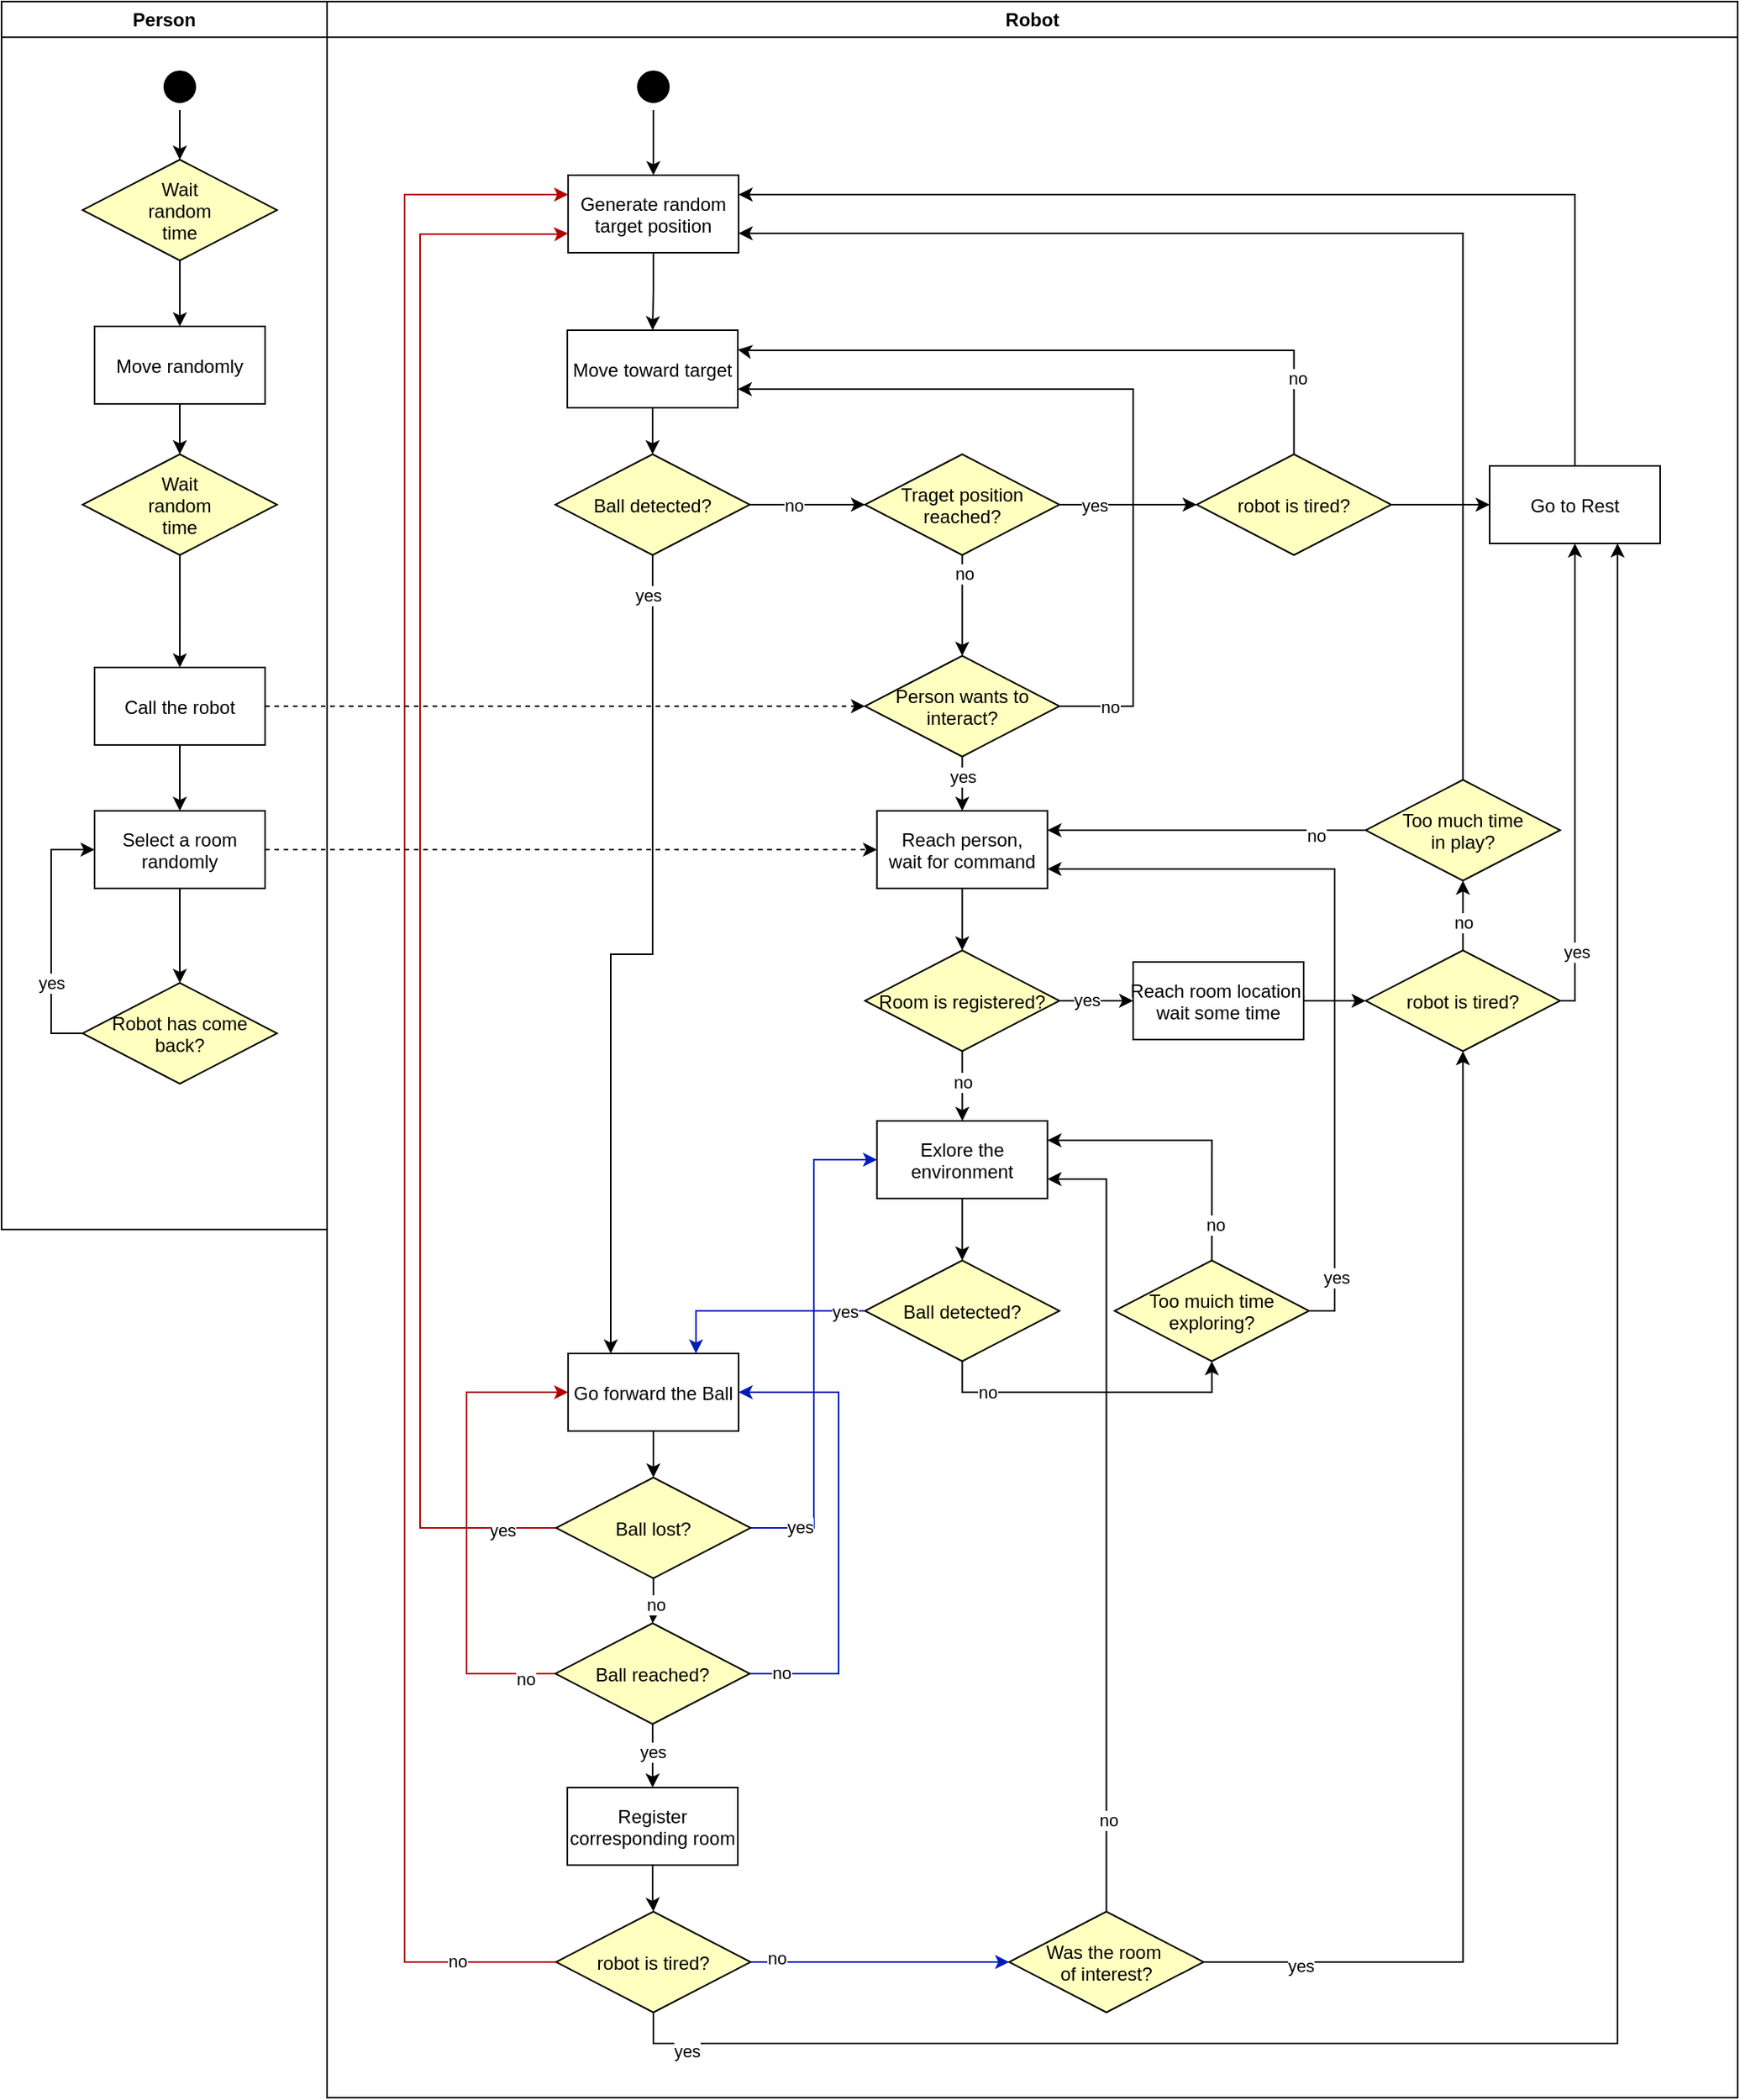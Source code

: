 <mxfile version="14.1.8" type="device"><diagram name="Page-1" id="e7e014a7-5840-1c2e-5031-d8a46d1fe8dd"><mxGraphModel dx="265" dy="168" grid="1" gridSize="10" guides="1" tooltips="1" connect="1" arrows="1" fold="1" page="1" pageScale="1" pageWidth="1169" pageHeight="826" background="#ffffff" math="0" shadow="0"><root><mxCell id="0"/><mxCell id="1" parent="0"/><mxCell id="2" value="Person" style="swimlane;whiteSpace=wrap" parent="1" vertex="1"><mxGeometry x="220" y="128" width="210" height="792" as="geometry"/></mxCell><mxCell id="u93sCTIXP9IwfvygOG7k-47" style="edgeStyle=orthogonalEdgeStyle;rounded=0;orthogonalLoop=1;jettySize=auto;html=1;entryX=0.5;entryY=0;entryDx=0;entryDy=0;strokeColor=#000000;" parent="2" source="5" target="u93sCTIXP9IwfvygOG7k-46" edge="1"><mxGeometry relative="1" as="geometry"/></mxCell><mxCell id="5" value="" style="ellipse;shape=startState;fillColor=#000000;strokeColor=#FFFFFF;" parent="2" vertex="1"><mxGeometry x="100" y="40" width="30" height="30" as="geometry"/></mxCell><mxCell id="QI_0OjDq5cKJTYRGlTHd-41" style="edgeStyle=orthogonalEdgeStyle;rounded=0;orthogonalLoop=1;jettySize=auto;html=1;entryX=0.5;entryY=0;entryDx=0;entryDy=0;" parent="2" source="7" target="QI_0OjDq5cKJTYRGlTHd-40" edge="1"><mxGeometry relative="1" as="geometry"/></mxCell><mxCell id="7" value="Move randomly" style="" parent="2" vertex="1"><mxGeometry x="60" y="209.5" width="110" height="50" as="geometry"/></mxCell><mxCell id="QI_0OjDq5cKJTYRGlTHd-43" style="edgeStyle=orthogonalEdgeStyle;rounded=0;orthogonalLoop=1;jettySize=auto;html=1;entryX=0.5;entryY=0;entryDx=0;entryDy=0;" parent="2" source="u93sCTIXP9IwfvygOG7k-46" target="7" edge="1"><mxGeometry relative="1" as="geometry"/></mxCell><mxCell id="u93sCTIXP9IwfvygOG7k-46" value="Wait&#10;random&#10;time" style="rhombus;fillColor=#ffffc0;container=1;" parent="2" vertex="1"><mxGeometry x="52.25" y="102" width="125.5" height="65" as="geometry"/></mxCell><mxCell id="XF4q6I9iEwC9yR-VUIsZ-241" style="edgeStyle=orthogonalEdgeStyle;rounded=0;orthogonalLoop=1;jettySize=auto;html=1;entryX=0.5;entryY=0;entryDx=0;entryDy=0;" edge="1" parent="2" source="QI_0OjDq5cKJTYRGlTHd-40" target="XF4q6I9iEwC9yR-VUIsZ-240"><mxGeometry relative="1" as="geometry"/></mxCell><mxCell id="QI_0OjDq5cKJTYRGlTHd-40" value="Wait&#10;random&#10;time" style="rhombus;fillColor=#ffffc0;container=1;" parent="2" vertex="1"><mxGeometry x="52.25" y="292" width="125.5" height="65" as="geometry"/></mxCell><mxCell id="XF4q6I9iEwC9yR-VUIsZ-240" value="Call the robot" style="" vertex="1" parent="2"><mxGeometry x="60" y="429.5" width="110" height="50" as="geometry"/></mxCell><mxCell id="XF4q6I9iEwC9yR-VUIsZ-247" style="edgeStyle=orthogonalEdgeStyle;rounded=0;orthogonalLoop=1;jettySize=auto;html=1;entryX=0.5;entryY=0;entryDx=0;entryDy=0;" edge="1" parent="2" source="XF4q6I9iEwC9yR-VUIsZ-243" target="XF4q6I9iEwC9yR-VUIsZ-246"><mxGeometry relative="1" as="geometry"/></mxCell><mxCell id="XF4q6I9iEwC9yR-VUIsZ-243" value="Select a room&#10;randomly" style="" vertex="1" parent="2"><mxGeometry x="60" y="522" width="110" height="50" as="geometry"/></mxCell><mxCell id="XF4q6I9iEwC9yR-VUIsZ-244" value="" style="edgeStyle=orthogonalEdgeStyle;rounded=0;orthogonalLoop=1;jettySize=auto;html=1;" edge="1" parent="2" source="XF4q6I9iEwC9yR-VUIsZ-240" target="XF4q6I9iEwC9yR-VUIsZ-243"><mxGeometry relative="1" as="geometry"/></mxCell><mxCell id="XF4q6I9iEwC9yR-VUIsZ-248" style="edgeStyle=orthogonalEdgeStyle;rounded=0;orthogonalLoop=1;jettySize=auto;html=1;entryX=0;entryY=0.5;entryDx=0;entryDy=0;" edge="1" parent="2" source="XF4q6I9iEwC9yR-VUIsZ-246" target="XF4q6I9iEwC9yR-VUIsZ-243"><mxGeometry relative="1" as="geometry"><Array as="points"><mxPoint x="32" y="666"/><mxPoint x="32" y="547"/></Array></mxGeometry></mxCell><mxCell id="XF4q6I9iEwC9yR-VUIsZ-249" value="yes" style="edgeLabel;html=1;align=center;verticalAlign=middle;resizable=0;points=[];" vertex="1" connectable="0" parent="XF4q6I9iEwC9yR-VUIsZ-248"><mxGeometry x="-0.523" relative="1" as="geometry"><mxPoint y="-12.75" as="offset"/></mxGeometry></mxCell><mxCell id="XF4q6I9iEwC9yR-VUIsZ-246" value="Robot has come&#10;back?" style="rhombus;fillColor=#ffffc0;container=1;" vertex="1" parent="2"><mxGeometry x="52.25" y="633" width="125.5" height="65" as="geometry"/></mxCell><mxCell id="3" value="Robot" style="swimlane;whiteSpace=wrap" parent="1" vertex="1"><mxGeometry x="430" y="128" width="910" height="1352" as="geometry"/></mxCell><mxCell id="XF4q6I9iEwC9yR-VUIsZ-171" style="edgeStyle=orthogonalEdgeStyle;rounded=0;orthogonalLoop=1;jettySize=auto;html=1;entryX=0.5;entryY=0;entryDx=0;entryDy=0;" edge="1" parent="3" source="13" target="XF4q6I9iEwC9yR-VUIsZ-170"><mxGeometry relative="1" as="geometry"/></mxCell><mxCell id="13" value="" style="ellipse;shape=startState;fillColor=#000000;strokeColor=#FFFFFF;" parent="3" vertex="1"><mxGeometry x="195.5" y="40" width="30" height="30" as="geometry"/></mxCell><mxCell id="XF4q6I9iEwC9yR-VUIsZ-228" style="edgeStyle=orthogonalEdgeStyle;rounded=0;orthogonalLoop=1;jettySize=auto;html=1;entryX=0.5;entryY=0;entryDx=0;entryDy=0;" edge="1" parent="3" source="15" target="XF4q6I9iEwC9yR-VUIsZ-143"><mxGeometry relative="1" as="geometry"/></mxCell><mxCell id="15" value="Move toward target" style="" parent="3" vertex="1"><mxGeometry x="155" y="212" width="110" height="50" as="geometry"/></mxCell><mxCell id="XF4q6I9iEwC9yR-VUIsZ-208" style="edgeStyle=orthogonalEdgeStyle;rounded=0;orthogonalLoop=1;jettySize=auto;html=1;entryX=0.25;entryY=0;entryDx=0;entryDy=0;" edge="1" parent="3" source="XF4q6I9iEwC9yR-VUIsZ-143" target="XF4q6I9iEwC9yR-VUIsZ-206"><mxGeometry relative="1" as="geometry"/></mxCell><mxCell id="XF4q6I9iEwC9yR-VUIsZ-209" value="yes" style="edgeLabel;html=1;align=center;verticalAlign=middle;resizable=0;points=[];" vertex="1" connectable="0" parent="XF4q6I9iEwC9yR-VUIsZ-208"><mxGeometry x="-0.906" y="-3" relative="1" as="geometry"><mxPoint as="offset"/></mxGeometry></mxCell><mxCell id="XF4q6I9iEwC9yR-VUIsZ-143" value="Ball detected?" style="rhombus;fillColor=#ffffc0;" vertex="1" parent="3"><mxGeometry x="147.25" y="292" width="125.5" height="65" as="geometry"/></mxCell><mxCell id="XF4q6I9iEwC9yR-VUIsZ-161" style="edgeStyle=orthogonalEdgeStyle;rounded=0;orthogonalLoop=1;jettySize=auto;html=1;entryX=0.5;entryY=0;entryDx=0;entryDy=0;" edge="1" parent="3" source="XF4q6I9iEwC9yR-VUIsZ-150" target="XF4q6I9iEwC9yR-VUIsZ-160"><mxGeometry relative="1" as="geometry"/></mxCell><mxCell id="XF4q6I9iEwC9yR-VUIsZ-163" value="yes" style="edgeLabel;html=1;align=center;verticalAlign=middle;resizable=0;points=[];" vertex="1" connectable="0" parent="XF4q6I9iEwC9yR-VUIsZ-161"><mxGeometry x="-0.355" relative="1" as="geometry"><mxPoint y="1" as="offset"/></mxGeometry></mxCell><mxCell id="XF4q6I9iEwC9yR-VUIsZ-168" style="edgeStyle=orthogonalEdgeStyle;rounded=0;orthogonalLoop=1;jettySize=auto;html=1;entryX=1;entryY=0.75;entryDx=0;entryDy=0;" edge="1" parent="3" source="XF4q6I9iEwC9yR-VUIsZ-150" target="15"><mxGeometry relative="1" as="geometry"><mxPoint x="350" y="262" as="targetPoint"/><Array as="points"><mxPoint x="520" y="455"/><mxPoint x="520" y="250"/><mxPoint x="265" y="250"/></Array></mxGeometry></mxCell><mxCell id="XF4q6I9iEwC9yR-VUIsZ-169" value="no" style="edgeLabel;html=1;align=center;verticalAlign=middle;resizable=0;points=[];" vertex="1" connectable="0" parent="XF4q6I9iEwC9yR-VUIsZ-168"><mxGeometry x="-0.874" relative="1" as="geometry"><mxPoint as="offset"/></mxGeometry></mxCell><mxCell id="XF4q6I9iEwC9yR-VUIsZ-150" value="Person wants to&#10;interact?" style="rhombus;fillColor=#ffffc0;" vertex="1" parent="3"><mxGeometry x="347" y="422" width="125.5" height="65" as="geometry"/></mxCell><mxCell id="XF4q6I9iEwC9yR-VUIsZ-159" style="edgeStyle=orthogonalEdgeStyle;rounded=0;orthogonalLoop=1;jettySize=auto;html=1;entryX=1;entryY=0.25;entryDx=0;entryDy=0;" edge="1" parent="3" source="XF4q6I9iEwC9yR-VUIsZ-157" target="XF4q6I9iEwC9yR-VUIsZ-170"><mxGeometry relative="1" as="geometry"><Array as="points"><mxPoint x="805" y="125"/></Array></mxGeometry></mxCell><mxCell id="XF4q6I9iEwC9yR-VUIsZ-157" value="Go to Rest" style="" vertex="1" parent="3"><mxGeometry x="750" y="299.5" width="110" height="50" as="geometry"/></mxCell><mxCell id="XF4q6I9iEwC9yR-VUIsZ-173" style="edgeStyle=orthogonalEdgeStyle;rounded=0;orthogonalLoop=1;jettySize=auto;html=1;entryX=0.5;entryY=0;entryDx=0;entryDy=0;" edge="1" parent="3" source="XF4q6I9iEwC9yR-VUIsZ-160" target="XF4q6I9iEwC9yR-VUIsZ-162"><mxGeometry relative="1" as="geometry"/></mxCell><mxCell id="XF4q6I9iEwC9yR-VUIsZ-160" value="Reach person,&#10;wait for command" style="" vertex="1" parent="3"><mxGeometry x="354.75" y="522" width="110" height="50" as="geometry"/></mxCell><mxCell id="XF4q6I9iEwC9yR-VUIsZ-175" style="edgeStyle=orthogonalEdgeStyle;rounded=0;orthogonalLoop=1;jettySize=auto;html=1;entryX=0;entryY=0.5;entryDx=0;entryDy=0;" edge="1" parent="3" source="XF4q6I9iEwC9yR-VUIsZ-162" target="XF4q6I9iEwC9yR-VUIsZ-174"><mxGeometry relative="1" as="geometry"/></mxCell><mxCell id="XF4q6I9iEwC9yR-VUIsZ-190" value="yes" style="edgeLabel;html=1;align=center;verticalAlign=middle;resizable=0;points=[];" vertex="1" connectable="0" parent="XF4q6I9iEwC9yR-VUIsZ-175"><mxGeometry x="-0.279" y="1" relative="1" as="geometry"><mxPoint as="offset"/></mxGeometry></mxCell><mxCell id="XF4q6I9iEwC9yR-VUIsZ-193" style="edgeStyle=orthogonalEdgeStyle;rounded=0;orthogonalLoop=1;jettySize=auto;html=1;" edge="1" parent="3" source="XF4q6I9iEwC9yR-VUIsZ-162" target="XF4q6I9iEwC9yR-VUIsZ-192"><mxGeometry relative="1" as="geometry"/></mxCell><mxCell id="XF4q6I9iEwC9yR-VUIsZ-194" value="no" style="edgeLabel;html=1;align=center;verticalAlign=middle;resizable=0;points=[];" vertex="1" connectable="0" parent="XF4q6I9iEwC9yR-VUIsZ-193"><mxGeometry x="-0.142" relative="1" as="geometry"><mxPoint as="offset"/></mxGeometry></mxCell><mxCell id="XF4q6I9iEwC9yR-VUIsZ-162" value="Room is registered?" style="rhombus;fillColor=#ffffc0;" vertex="1" parent="3"><mxGeometry x="347" y="612" width="125.5" height="65" as="geometry"/></mxCell><mxCell id="XF4q6I9iEwC9yR-VUIsZ-172" style="edgeStyle=orthogonalEdgeStyle;rounded=0;orthogonalLoop=1;jettySize=auto;html=1;" edge="1" parent="3" source="XF4q6I9iEwC9yR-VUIsZ-170" target="15"><mxGeometry relative="1" as="geometry"/></mxCell><mxCell id="XF4q6I9iEwC9yR-VUIsZ-170" value="Generate random&#10;target position" style="" vertex="1" parent="3"><mxGeometry x="155.5" y="112" width="110" height="50" as="geometry"/></mxCell><mxCell id="XF4q6I9iEwC9yR-VUIsZ-180" style="edgeStyle=orthogonalEdgeStyle;rounded=0;orthogonalLoop=1;jettySize=auto;html=1;entryX=0;entryY=0.5;entryDx=0;entryDy=0;" edge="1" parent="3" source="XF4q6I9iEwC9yR-VUIsZ-174" target="XF4q6I9iEwC9yR-VUIsZ-179"><mxGeometry relative="1" as="geometry"/></mxCell><mxCell id="XF4q6I9iEwC9yR-VUIsZ-174" value="Reach room location,&#10;wait some time" style="" vertex="1" parent="3"><mxGeometry x="520" y="619.5" width="110" height="50" as="geometry"/></mxCell><mxCell id="XF4q6I9iEwC9yR-VUIsZ-181" style="edgeStyle=orthogonalEdgeStyle;rounded=0;orthogonalLoop=1;jettySize=auto;html=1;exitX=1;exitY=0.5;exitDx=0;exitDy=0;" edge="1" parent="3" source="XF4q6I9iEwC9yR-VUIsZ-179" target="XF4q6I9iEwC9yR-VUIsZ-157"><mxGeometry relative="1" as="geometry"><Array as="points"><mxPoint x="805" y="644"/></Array></mxGeometry></mxCell><mxCell id="XF4q6I9iEwC9yR-VUIsZ-182" value="yes" style="edgeLabel;html=1;align=center;verticalAlign=middle;resizable=0;points=[];" vertex="1" connectable="0" parent="XF4q6I9iEwC9yR-VUIsZ-181"><mxGeometry x="-0.726" y="-1" relative="1" as="geometry"><mxPoint as="offset"/></mxGeometry></mxCell><mxCell id="XF4q6I9iEwC9yR-VUIsZ-184" style="edgeStyle=orthogonalEdgeStyle;rounded=0;orthogonalLoop=1;jettySize=auto;html=1;" edge="1" parent="3" source="XF4q6I9iEwC9yR-VUIsZ-179" target="XF4q6I9iEwC9yR-VUIsZ-183"><mxGeometry relative="1" as="geometry"><Array as="points"><mxPoint x="733" y="602"/><mxPoint x="733" y="602"/></Array></mxGeometry></mxCell><mxCell id="XF4q6I9iEwC9yR-VUIsZ-186" value="no" style="edgeLabel;html=1;align=center;verticalAlign=middle;resizable=0;points=[];" vertex="1" connectable="0" parent="XF4q6I9iEwC9yR-VUIsZ-184"><mxGeometry x="-0.174" relative="1" as="geometry"><mxPoint as="offset"/></mxGeometry></mxCell><mxCell id="XF4q6I9iEwC9yR-VUIsZ-179" value="robot is tired?" style="rhombus;fillColor=#ffffc0;" vertex="1" parent="3"><mxGeometry x="670" y="612" width="125.5" height="65" as="geometry"/></mxCell><mxCell id="XF4q6I9iEwC9yR-VUIsZ-185" style="edgeStyle=orthogonalEdgeStyle;rounded=0;orthogonalLoop=1;jettySize=auto;html=1;entryX=1;entryY=0.25;entryDx=0;entryDy=0;" edge="1" parent="3" source="XF4q6I9iEwC9yR-VUIsZ-183" target="XF4q6I9iEwC9yR-VUIsZ-160"><mxGeometry relative="1" as="geometry"/></mxCell><mxCell id="XF4q6I9iEwC9yR-VUIsZ-187" value="no" style="edgeLabel;html=1;align=center;verticalAlign=middle;resizable=0;points=[];" vertex="1" connectable="0" parent="XF4q6I9iEwC9yR-VUIsZ-185"><mxGeometry x="-0.681" y="3" relative="1" as="geometry"><mxPoint as="offset"/></mxGeometry></mxCell><mxCell id="XF4q6I9iEwC9yR-VUIsZ-229" style="edgeStyle=orthogonalEdgeStyle;rounded=0;orthogonalLoop=1;jettySize=auto;html=1;entryX=1;entryY=0.75;entryDx=0;entryDy=0;" edge="1" parent="3" source="XF4q6I9iEwC9yR-VUIsZ-183" target="XF4q6I9iEwC9yR-VUIsZ-170"><mxGeometry relative="1" as="geometry"><Array as="points"><mxPoint x="733" y="150"/></Array></mxGeometry></mxCell><mxCell id="XF4q6I9iEwC9yR-VUIsZ-183" value="Too much time&#10;in play?" style="rhombus;fillColor=#ffffc0;" vertex="1" parent="3"><mxGeometry x="670" y="502" width="125.5" height="65" as="geometry"/></mxCell><mxCell id="XF4q6I9iEwC9yR-VUIsZ-196" style="edgeStyle=orthogonalEdgeStyle;rounded=0;orthogonalLoop=1;jettySize=auto;html=1;entryX=0.5;entryY=0;entryDx=0;entryDy=0;" edge="1" parent="3" source="XF4q6I9iEwC9yR-VUIsZ-192" target="XF4q6I9iEwC9yR-VUIsZ-195"><mxGeometry relative="1" as="geometry"/></mxCell><mxCell id="XF4q6I9iEwC9yR-VUIsZ-192" value="Exlore the&#10;environment" style="" vertex="1" parent="3"><mxGeometry x="354.75" y="722" width="110" height="50" as="geometry"/></mxCell><mxCell id="XF4q6I9iEwC9yR-VUIsZ-207" style="edgeStyle=orthogonalEdgeStyle;rounded=0;orthogonalLoop=1;jettySize=auto;html=1;entryX=0.75;entryY=0;entryDx=0;entryDy=0;fillColor=#0050ef;strokeColor=#001DBC;" edge="1" parent="3" source="XF4q6I9iEwC9yR-VUIsZ-195" target="XF4q6I9iEwC9yR-VUIsZ-206"><mxGeometry relative="1" as="geometry"/></mxCell><mxCell id="XF4q6I9iEwC9yR-VUIsZ-210" value="yes" style="edgeLabel;html=1;align=center;verticalAlign=middle;resizable=0;points=[];" vertex="1" connectable="0" parent="XF4q6I9iEwC9yR-VUIsZ-207"><mxGeometry x="-0.409" y="-2" relative="1" as="geometry"><mxPoint x="27" y="2" as="offset"/></mxGeometry></mxCell><mxCell id="XF4q6I9iEwC9yR-VUIsZ-234" style="edgeStyle=orthogonalEdgeStyle;rounded=0;orthogonalLoop=1;jettySize=auto;html=1;entryX=0.5;entryY=1;entryDx=0;entryDy=0;" edge="1" parent="3" source="XF4q6I9iEwC9yR-VUIsZ-195" target="XF4q6I9iEwC9yR-VUIsZ-197"><mxGeometry relative="1" as="geometry"><Array as="points"><mxPoint x="410" y="897"/><mxPoint x="571" y="897"/></Array></mxGeometry></mxCell><mxCell id="XF4q6I9iEwC9yR-VUIsZ-235" value="no" style="edgeLabel;html=1;align=center;verticalAlign=middle;resizable=0;points=[];" vertex="1" connectable="0" parent="XF4q6I9iEwC9yR-VUIsZ-234"><mxGeometry x="-0.646" relative="1" as="geometry"><mxPoint as="offset"/></mxGeometry></mxCell><mxCell id="XF4q6I9iEwC9yR-VUIsZ-195" value="Ball detected?" style="rhombus;fillColor=#ffffc0;" vertex="1" parent="3"><mxGeometry x="347" y="812" width="125.5" height="65" as="geometry"/></mxCell><mxCell id="XF4q6I9iEwC9yR-VUIsZ-214" style="edgeStyle=orthogonalEdgeStyle;rounded=0;orthogonalLoop=1;jettySize=auto;html=1;entryX=0.5;entryY=0;entryDx=0;entryDy=0;" edge="1" parent="3" source="XF4q6I9iEwC9yR-VUIsZ-206" target="XF4q6I9iEwC9yR-VUIsZ-211"><mxGeometry relative="1" as="geometry"/></mxCell><mxCell id="XF4q6I9iEwC9yR-VUIsZ-206" value="Go forward the Ball" style="" vertex="1" parent="3"><mxGeometry x="155.5" y="872" width="110" height="50" as="geometry"/></mxCell><mxCell id="XF4q6I9iEwC9yR-VUIsZ-212" style="edgeStyle=orthogonalEdgeStyle;rounded=0;orthogonalLoop=1;jettySize=auto;html=1;entryX=0;entryY=0.5;entryDx=0;entryDy=0;fillColor=#0050ef;strokeColor=#001DBC;" edge="1" parent="3" source="XF4q6I9iEwC9yR-VUIsZ-211" target="XF4q6I9iEwC9yR-VUIsZ-192"><mxGeometry relative="1" as="geometry"/></mxCell><mxCell id="XF4q6I9iEwC9yR-VUIsZ-213" value="yes" style="edgeLabel;html=1;align=center;verticalAlign=middle;resizable=0;points=[];" vertex="1" connectable="0" parent="XF4q6I9iEwC9yR-VUIsZ-212"><mxGeometry x="-0.801" y="1" relative="1" as="geometry"><mxPoint as="offset"/></mxGeometry></mxCell><mxCell id="XF4q6I9iEwC9yR-VUIsZ-215" style="edgeStyle=orthogonalEdgeStyle;rounded=0;orthogonalLoop=1;jettySize=auto;html=1;entryX=0;entryY=0.75;entryDx=0;entryDy=0;fillColor=#e51400;strokeColor=#B20000;" edge="1" parent="3" source="XF4q6I9iEwC9yR-VUIsZ-211" target="XF4q6I9iEwC9yR-VUIsZ-170"><mxGeometry relative="1" as="geometry"><Array as="points"><mxPoint x="60" y="985"/><mxPoint x="60" y="150"/><mxPoint x="148" y="150"/></Array></mxGeometry></mxCell><mxCell id="XF4q6I9iEwC9yR-VUIsZ-216" value="yes" style="edgeLabel;html=1;align=center;verticalAlign=middle;resizable=0;points=[];" vertex="1" connectable="0" parent="XF4q6I9iEwC9yR-VUIsZ-215"><mxGeometry x="-0.93" y="1" relative="1" as="geometry"><mxPoint as="offset"/></mxGeometry></mxCell><mxCell id="XF4q6I9iEwC9yR-VUIsZ-218" style="edgeStyle=orthogonalEdgeStyle;rounded=0;orthogonalLoop=1;jettySize=auto;html=1;" edge="1" parent="3" source="XF4q6I9iEwC9yR-VUIsZ-211" target="XF4q6I9iEwC9yR-VUIsZ-217"><mxGeometry relative="1" as="geometry"/></mxCell><mxCell id="XF4q6I9iEwC9yR-VUIsZ-219" value="no" style="edgeLabel;html=1;align=center;verticalAlign=middle;resizable=0;points=[];" vertex="1" connectable="0" parent="XF4q6I9iEwC9yR-VUIsZ-218"><mxGeometry x="0.134" y="1" relative="1" as="geometry"><mxPoint as="offset"/></mxGeometry></mxCell><mxCell id="XF4q6I9iEwC9yR-VUIsZ-211" value="Ball lost?" style="rhombus;fillColor=#ffffc0;" vertex="1" parent="3"><mxGeometry x="147.75" y="952" width="125.5" height="65" as="geometry"/></mxCell><mxCell id="XF4q6I9iEwC9yR-VUIsZ-220" style="edgeStyle=orthogonalEdgeStyle;rounded=0;orthogonalLoop=1;jettySize=auto;html=1;entryX=1;entryY=0.5;entryDx=0;entryDy=0;fillColor=#0050ef;strokeColor=#001DBC;" edge="1" parent="3" source="XF4q6I9iEwC9yR-VUIsZ-217" target="XF4q6I9iEwC9yR-VUIsZ-206"><mxGeometry relative="1" as="geometry"><Array as="points"><mxPoint x="330" y="1079"/><mxPoint x="330" y="897"/></Array></mxGeometry></mxCell><mxCell id="XF4q6I9iEwC9yR-VUIsZ-221" value="no" style="edgeLabel;html=1;align=center;verticalAlign=middle;resizable=0;points=[];" vertex="1" connectable="0" parent="XF4q6I9iEwC9yR-VUIsZ-220"><mxGeometry x="-0.87" y="1" relative="1" as="geometry"><mxPoint as="offset"/></mxGeometry></mxCell><mxCell id="XF4q6I9iEwC9yR-VUIsZ-222" style="edgeStyle=orthogonalEdgeStyle;rounded=0;orthogonalLoop=1;jettySize=auto;html=1;entryX=0;entryY=0.5;entryDx=0;entryDy=0;fillColor=#e51400;strokeColor=#B20000;" edge="1" parent="3" source="XF4q6I9iEwC9yR-VUIsZ-217" target="XF4q6I9iEwC9yR-VUIsZ-206"><mxGeometry relative="1" as="geometry"><Array as="points"><mxPoint x="90" y="1079"/><mxPoint x="90" y="897"/></Array></mxGeometry></mxCell><mxCell id="XF4q6I9iEwC9yR-VUIsZ-223" value="no" style="edgeLabel;html=1;align=center;verticalAlign=middle;resizable=0;points=[];" vertex="1" connectable="0" parent="XF4q6I9iEwC9yR-VUIsZ-222"><mxGeometry x="-0.871" y="3" relative="1" as="geometry"><mxPoint as="offset"/></mxGeometry></mxCell><mxCell id="XF4q6I9iEwC9yR-VUIsZ-225" style="edgeStyle=orthogonalEdgeStyle;rounded=0;orthogonalLoop=1;jettySize=auto;html=1;" edge="1" parent="3" source="XF4q6I9iEwC9yR-VUIsZ-217" target="XF4q6I9iEwC9yR-VUIsZ-224"><mxGeometry relative="1" as="geometry"/></mxCell><mxCell id="XF4q6I9iEwC9yR-VUIsZ-226" value="yes" style="edgeLabel;html=1;align=center;verticalAlign=middle;resizable=0;points=[];" vertex="1" connectable="0" parent="XF4q6I9iEwC9yR-VUIsZ-225"><mxGeometry x="-0.283" relative="1" as="geometry"><mxPoint y="3" as="offset"/></mxGeometry></mxCell><mxCell id="XF4q6I9iEwC9yR-VUIsZ-217" value="Ball reached?" style="rhombus;fillColor=#ffffc0;" vertex="1" parent="3"><mxGeometry x="147.25" y="1046" width="125.5" height="65" as="geometry"/></mxCell><mxCell id="XF4q6I9iEwC9yR-VUIsZ-227" style="edgeStyle=orthogonalEdgeStyle;rounded=0;orthogonalLoop=1;jettySize=auto;html=1;entryX=0;entryY=0.25;entryDx=0;entryDy=0;exitX=0;exitY=0.5;exitDx=0;exitDy=0;fillColor=#e51400;strokeColor=#B20000;" edge="1" parent="3" source="XF4q6I9iEwC9yR-VUIsZ-251" target="XF4q6I9iEwC9yR-VUIsZ-170"><mxGeometry relative="1" as="geometry"><Array as="points"><mxPoint x="50" y="1265"/><mxPoint x="50" y="125"/></Array></mxGeometry></mxCell><mxCell id="XF4q6I9iEwC9yR-VUIsZ-255" value="no" style="edgeLabel;html=1;align=center;verticalAlign=middle;resizable=0;points=[];" vertex="1" connectable="0" parent="XF4q6I9iEwC9yR-VUIsZ-227"><mxGeometry x="-0.905" y="-1" relative="1" as="geometry"><mxPoint as="offset"/></mxGeometry></mxCell><mxCell id="XF4q6I9iEwC9yR-VUIsZ-232" style="edgeStyle=orthogonalEdgeStyle;rounded=0;orthogonalLoop=1;jettySize=auto;html=1;entryX=0;entryY=0.5;entryDx=0;entryDy=0;fillColor=#0050ef;strokeColor=#001DBC;exitX=1;exitY=0.5;exitDx=0;exitDy=0;" edge="1" parent="3" source="XF4q6I9iEwC9yR-VUIsZ-251" target="XF4q6I9iEwC9yR-VUIsZ-231"><mxGeometry relative="1" as="geometry"/></mxCell><mxCell id="XF4q6I9iEwC9yR-VUIsZ-256" value="no" style="edgeLabel;html=1;align=center;verticalAlign=middle;resizable=0;points=[];" vertex="1" connectable="0" parent="XF4q6I9iEwC9yR-VUIsZ-232"><mxGeometry x="-0.805" y="3" relative="1" as="geometry"><mxPoint as="offset"/></mxGeometry></mxCell><mxCell id="XF4q6I9iEwC9yR-VUIsZ-252" style="edgeStyle=orthogonalEdgeStyle;rounded=0;orthogonalLoop=1;jettySize=auto;html=1;" edge="1" parent="3" source="XF4q6I9iEwC9yR-VUIsZ-224" target="XF4q6I9iEwC9yR-VUIsZ-251"><mxGeometry relative="1" as="geometry"/></mxCell><mxCell id="XF4q6I9iEwC9yR-VUIsZ-224" value="Register&#10;corresponding room" style="" vertex="1" parent="3"><mxGeometry x="155" y="1152" width="110" height="50" as="geometry"/></mxCell><mxCell id="XF4q6I9iEwC9yR-VUIsZ-146" value="Traget position&#10;reached?" style="rhombus;fillColor=#ffffc0;" vertex="1" parent="3"><mxGeometry x="347" y="292" width="125.5" height="65" as="geometry"/></mxCell><mxCell id="XF4q6I9iEwC9yR-VUIsZ-147" value="" style="edgeStyle=orthogonalEdgeStyle;rounded=0;orthogonalLoop=1;jettySize=auto;html=1;" edge="1" parent="3" source="XF4q6I9iEwC9yR-VUIsZ-143" target="XF4q6I9iEwC9yR-VUIsZ-146"><mxGeometry relative="1" as="geometry"><Array as="points"><mxPoint x="310" y="325"/><mxPoint x="310" y="325"/></Array></mxGeometry></mxCell><mxCell id="XF4q6I9iEwC9yR-VUIsZ-166" value="no" style="edgeLabel;html=1;align=center;verticalAlign=middle;resizable=0;points=[];" vertex="1" connectable="0" parent="XF4q6I9iEwC9yR-VUIsZ-147"><mxGeometry x="-0.254" relative="1" as="geometry"><mxPoint as="offset"/></mxGeometry></mxCell><mxCell id="XF4q6I9iEwC9yR-VUIsZ-151" value="" style="edgeStyle=orthogonalEdgeStyle;rounded=0;orthogonalLoop=1;jettySize=auto;html=1;" edge="1" parent="3" source="XF4q6I9iEwC9yR-VUIsZ-146" target="XF4q6I9iEwC9yR-VUIsZ-150"><mxGeometry relative="1" as="geometry"/></mxCell><mxCell id="XF4q6I9iEwC9yR-VUIsZ-167" value="no" style="edgeLabel;html=1;align=center;verticalAlign=middle;resizable=0;points=[];" vertex="1" connectable="0" parent="XF4q6I9iEwC9yR-VUIsZ-151"><mxGeometry x="-0.625" y="1" relative="1" as="geometry"><mxPoint as="offset"/></mxGeometry></mxCell><mxCell id="XF4q6I9iEwC9yR-VUIsZ-197" value="Too muich time&#10;exploring?" style="rhombus;fillColor=#ffffc0;" vertex="1" parent="3"><mxGeometry x="508" y="812" width="125.5" height="65" as="geometry"/></mxCell><mxCell id="XF4q6I9iEwC9yR-VUIsZ-199" style="edgeStyle=orthogonalEdgeStyle;rounded=0;orthogonalLoop=1;jettySize=auto;html=1;entryX=1;entryY=0.25;entryDx=0;entryDy=0;exitX=0.5;exitY=0;exitDx=0;exitDy=0;" edge="1" parent="3" source="XF4q6I9iEwC9yR-VUIsZ-197" target="XF4q6I9iEwC9yR-VUIsZ-192"><mxGeometry relative="1" as="geometry"><Array as="points"><mxPoint x="570" y="735"/></Array></mxGeometry></mxCell><mxCell id="XF4q6I9iEwC9yR-VUIsZ-201" value="no" style="edgeLabel;html=1;align=center;verticalAlign=middle;resizable=0;points=[];" vertex="1" connectable="0" parent="XF4q6I9iEwC9yR-VUIsZ-199"><mxGeometry x="-0.751" y="-2" relative="1" as="geometry"><mxPoint as="offset"/></mxGeometry></mxCell><mxCell id="XF4q6I9iEwC9yR-VUIsZ-204" style="edgeStyle=orthogonalEdgeStyle;rounded=0;orthogonalLoop=1;jettySize=auto;html=1;entryX=1;entryY=0.75;entryDx=0;entryDy=0;" edge="1" parent="3" source="XF4q6I9iEwC9yR-VUIsZ-197" target="XF4q6I9iEwC9yR-VUIsZ-160"><mxGeometry relative="1" as="geometry"><Array as="points"><mxPoint x="650" y="845"/><mxPoint x="650" y="560"/></Array></mxGeometry></mxCell><mxCell id="XF4q6I9iEwC9yR-VUIsZ-205" value="yes" style="edgeLabel;html=1;align=center;verticalAlign=middle;resizable=0;points=[];" vertex="1" connectable="0" parent="XF4q6I9iEwC9yR-VUIsZ-204"><mxGeometry x="-0.841" y="-1" relative="1" as="geometry"><mxPoint as="offset"/></mxGeometry></mxCell><mxCell id="XF4q6I9iEwC9yR-VUIsZ-233" style="edgeStyle=orthogonalEdgeStyle;rounded=0;orthogonalLoop=1;jettySize=auto;html=1;entryX=0.5;entryY=1;entryDx=0;entryDy=0;" edge="1" parent="3" source="XF4q6I9iEwC9yR-VUIsZ-231" target="XF4q6I9iEwC9yR-VUIsZ-179"><mxGeometry relative="1" as="geometry"/></mxCell><mxCell id="XF4q6I9iEwC9yR-VUIsZ-238" value="yes" style="edgeLabel;html=1;align=center;verticalAlign=middle;resizable=0;points=[];" vertex="1" connectable="0" parent="XF4q6I9iEwC9yR-VUIsZ-233"><mxGeometry x="-0.836" y="-2" relative="1" as="geometry"><mxPoint as="offset"/></mxGeometry></mxCell><mxCell id="XF4q6I9iEwC9yR-VUIsZ-236" style="edgeStyle=orthogonalEdgeStyle;rounded=0;orthogonalLoop=1;jettySize=auto;html=1;entryX=1;entryY=0.75;entryDx=0;entryDy=0;" edge="1" parent="3" source="XF4q6I9iEwC9yR-VUIsZ-231" target="XF4q6I9iEwC9yR-VUIsZ-192"><mxGeometry relative="1" as="geometry"/></mxCell><mxCell id="XF4q6I9iEwC9yR-VUIsZ-237" value="no" style="edgeLabel;html=1;align=center;verticalAlign=middle;resizable=0;points=[];" vertex="1" connectable="0" parent="XF4q6I9iEwC9yR-VUIsZ-236"><mxGeometry x="-0.766" y="-1" relative="1" as="geometry"><mxPoint as="offset"/></mxGeometry></mxCell><mxCell id="XF4q6I9iEwC9yR-VUIsZ-231" value="Was the room &#10;of interest?" style="rhombus;fillColor=#ffffc0;" vertex="1" parent="3"><mxGeometry x="440" y="1232" width="125.5" height="65" as="geometry"/></mxCell><mxCell id="XF4q6I9iEwC9yR-VUIsZ-253" style="edgeStyle=orthogonalEdgeStyle;rounded=0;orthogonalLoop=1;jettySize=auto;html=1;entryX=0.75;entryY=1;entryDx=0;entryDy=0;exitX=0.5;exitY=1;exitDx=0;exitDy=0;" edge="1" parent="3" source="XF4q6I9iEwC9yR-VUIsZ-251" target="XF4q6I9iEwC9yR-VUIsZ-157"><mxGeometry relative="1" as="geometry"/></mxCell><mxCell id="XF4q6I9iEwC9yR-VUIsZ-254" value="yes" style="edgeLabel;html=1;align=center;verticalAlign=middle;resizable=0;points=[];" vertex="1" connectable="0" parent="XF4q6I9iEwC9yR-VUIsZ-253"><mxGeometry x="-0.949" y="-5" relative="1" as="geometry"><mxPoint as="offset"/></mxGeometry></mxCell><mxCell id="XF4q6I9iEwC9yR-VUIsZ-251" value="robot is tired?" style="rhombus;fillColor=#ffffc0;" vertex="1" parent="3"><mxGeometry x="147.75" y="1232" width="125.5" height="65" as="geometry"/></mxCell><mxCell id="XF4q6I9iEwC9yR-VUIsZ-153" value="" style="edgeStyle=orthogonalEdgeStyle;rounded=0;orthogonalLoop=1;jettySize=auto;html=1;" edge="1" parent="1" source="XF4q6I9iEwC9yR-VUIsZ-146" target="XF4q6I9iEwC9yR-VUIsZ-152"><mxGeometry relative="1" as="geometry"/></mxCell><mxCell id="XF4q6I9iEwC9yR-VUIsZ-154" value="yes" style="edgeLabel;html=1;align=center;verticalAlign=middle;resizable=0;points=[];" vertex="1" connectable="0" parent="XF4q6I9iEwC9yR-VUIsZ-153"><mxGeometry x="-0.25" relative="1" as="geometry"><mxPoint x="-11" as="offset"/></mxGeometry></mxCell><mxCell id="XF4q6I9iEwC9yR-VUIsZ-155" style="edgeStyle=orthogonalEdgeStyle;rounded=0;orthogonalLoop=1;jettySize=auto;html=1;entryX=1;entryY=0.25;entryDx=0;entryDy=0;" edge="1" parent="1" source="XF4q6I9iEwC9yR-VUIsZ-152" target="15"><mxGeometry relative="1" as="geometry"><Array as="points"><mxPoint x="1054" y="353"/><mxPoint x="698" y="353"/></Array></mxGeometry></mxCell><mxCell id="XF4q6I9iEwC9yR-VUIsZ-156" value="no" style="edgeLabel;html=1;align=center;verticalAlign=middle;resizable=0;points=[];" vertex="1" connectable="0" parent="XF4q6I9iEwC9yR-VUIsZ-155"><mxGeometry x="-0.771" y="-2" relative="1" as="geometry"><mxPoint as="offset"/></mxGeometry></mxCell><mxCell id="XF4q6I9iEwC9yR-VUIsZ-158" style="edgeStyle=orthogonalEdgeStyle;rounded=0;orthogonalLoop=1;jettySize=auto;html=1;entryX=0;entryY=0.5;entryDx=0;entryDy=0;" edge="1" parent="1" source="XF4q6I9iEwC9yR-VUIsZ-152" target="XF4q6I9iEwC9yR-VUIsZ-157"><mxGeometry relative="1" as="geometry"/></mxCell><mxCell id="XF4q6I9iEwC9yR-VUIsZ-152" value="robot is tired?" style="rhombus;fillColor=#ffffc0;" vertex="1" parent="1"><mxGeometry x="991" y="420" width="125.5" height="65" as="geometry"/></mxCell><mxCell id="XF4q6I9iEwC9yR-VUIsZ-242" style="edgeStyle=orthogonalEdgeStyle;rounded=0;orthogonalLoop=1;jettySize=auto;html=1;entryX=0;entryY=0.5;entryDx=0;entryDy=0;dashed=1;" edge="1" parent="1" source="XF4q6I9iEwC9yR-VUIsZ-240" target="XF4q6I9iEwC9yR-VUIsZ-150"><mxGeometry relative="1" as="geometry"/></mxCell><mxCell id="XF4q6I9iEwC9yR-VUIsZ-245" style="edgeStyle=orthogonalEdgeStyle;rounded=0;orthogonalLoop=1;jettySize=auto;html=1;entryX=0;entryY=0.5;entryDx=0;entryDy=0;dashed=1;" edge="1" parent="1" source="XF4q6I9iEwC9yR-VUIsZ-243" target="XF4q6I9iEwC9yR-VUIsZ-160"><mxGeometry relative="1" as="geometry"/></mxCell></root></mxGraphModel></diagram></mxfile>